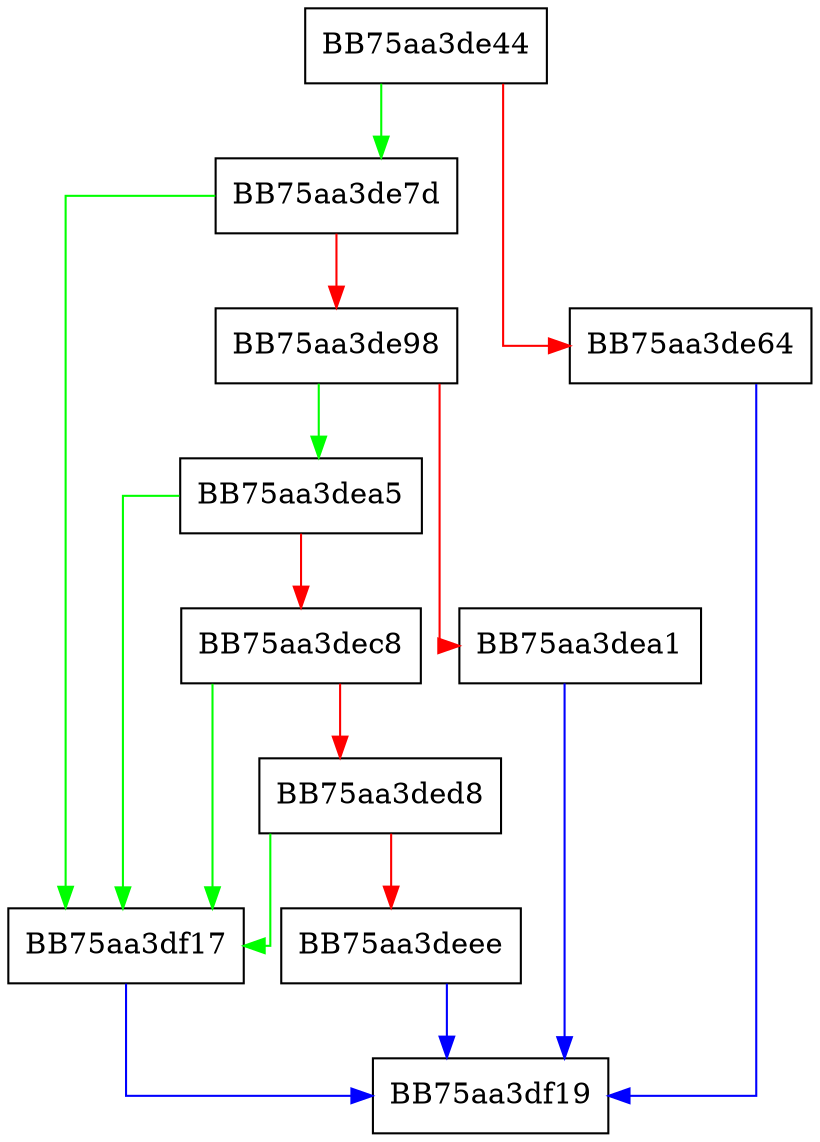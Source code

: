 digraph toDateString {
  node [shape="box"];
  graph [splines=ortho];
  BB75aa3de44 -> BB75aa3de7d [color="green"];
  BB75aa3de44 -> BB75aa3de64 [color="red"];
  BB75aa3de64 -> BB75aa3df19 [color="blue"];
  BB75aa3de7d -> BB75aa3df17 [color="green"];
  BB75aa3de7d -> BB75aa3de98 [color="red"];
  BB75aa3de98 -> BB75aa3dea5 [color="green"];
  BB75aa3de98 -> BB75aa3dea1 [color="red"];
  BB75aa3dea1 -> BB75aa3df19 [color="blue"];
  BB75aa3dea5 -> BB75aa3df17 [color="green"];
  BB75aa3dea5 -> BB75aa3dec8 [color="red"];
  BB75aa3dec8 -> BB75aa3df17 [color="green"];
  BB75aa3dec8 -> BB75aa3ded8 [color="red"];
  BB75aa3ded8 -> BB75aa3df17 [color="green"];
  BB75aa3ded8 -> BB75aa3deee [color="red"];
  BB75aa3deee -> BB75aa3df19 [color="blue"];
  BB75aa3df17 -> BB75aa3df19 [color="blue"];
}